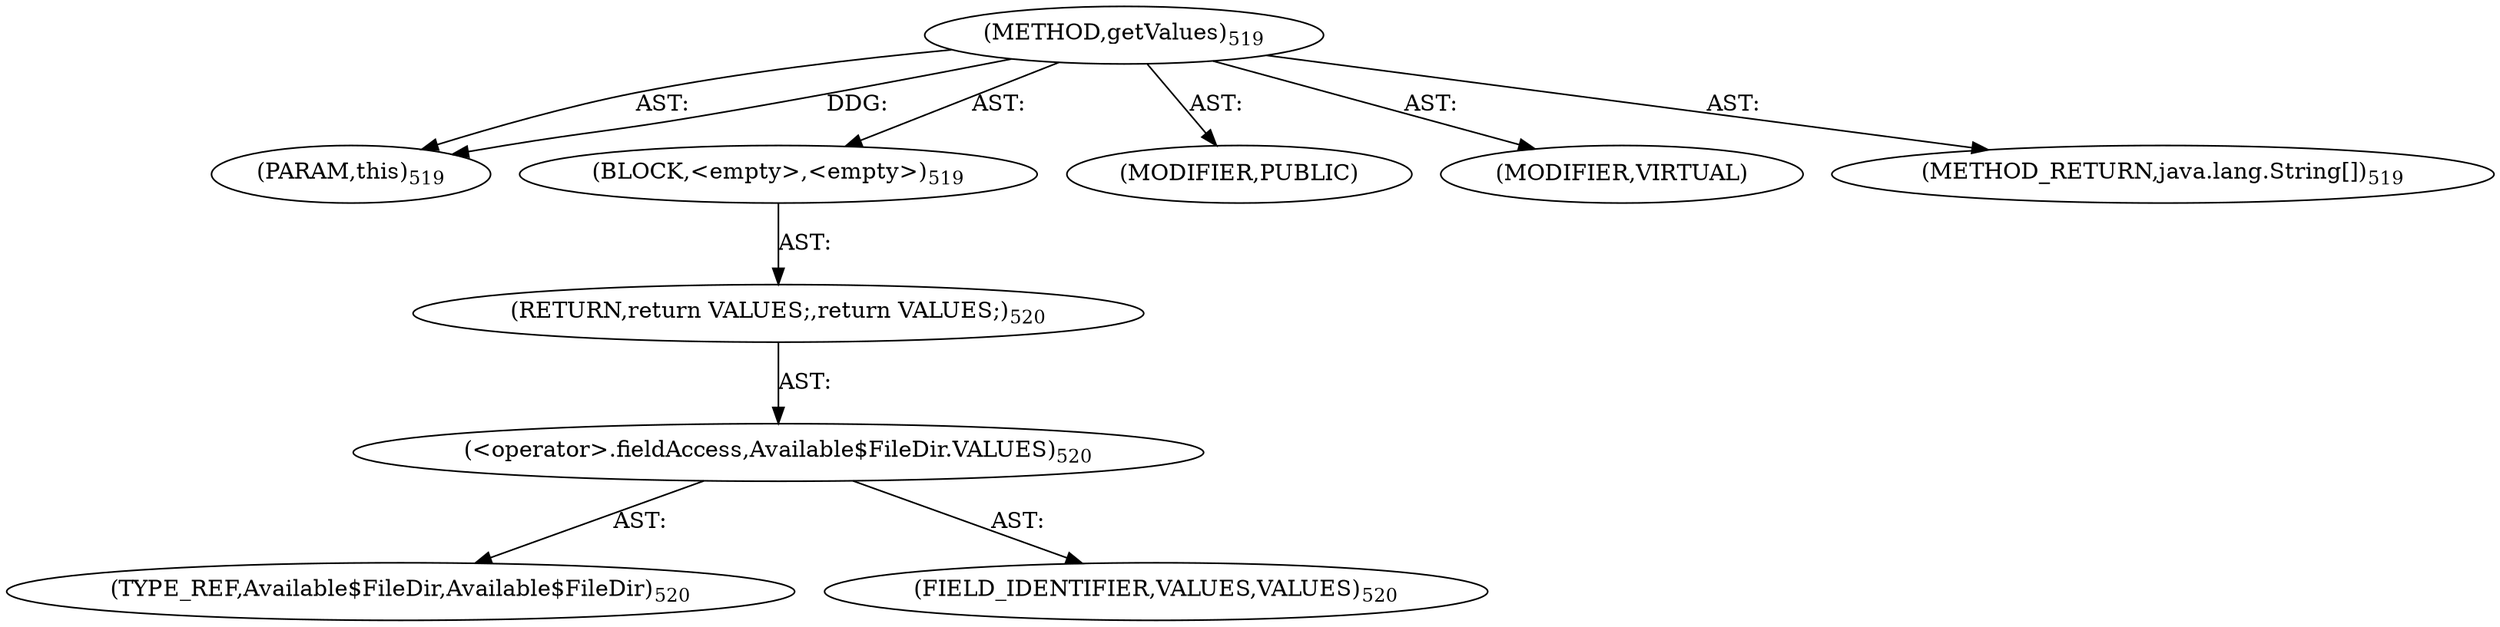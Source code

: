 digraph "getValues" {  
"111669149715" [label = <(METHOD,getValues)<SUB>519</SUB>> ]
"115964117028" [label = <(PARAM,this)<SUB>519</SUB>> ]
"25769803866" [label = <(BLOCK,&lt;empty&gt;,&lt;empty&gt;)<SUB>519</SUB>> ]
"146028888093" [label = <(RETURN,return VALUES;,return VALUES;)<SUB>520</SUB>> ]
"30064771427" [label = <(&lt;operator&gt;.fieldAccess,Available$FileDir.VALUES)<SUB>520</SUB>> ]
"180388626432" [label = <(TYPE_REF,Available$FileDir,Available$FileDir)<SUB>520</SUB>> ]
"55834574947" [label = <(FIELD_IDENTIFIER,VALUES,VALUES)<SUB>520</SUB>> ]
"133143986227" [label = <(MODIFIER,PUBLIC)> ]
"133143986228" [label = <(MODIFIER,VIRTUAL)> ]
"128849018899" [label = <(METHOD_RETURN,java.lang.String[])<SUB>519</SUB>> ]
  "111669149715" -> "115964117028"  [ label = "AST: "] 
  "111669149715" -> "25769803866"  [ label = "AST: "] 
  "111669149715" -> "133143986227"  [ label = "AST: "] 
  "111669149715" -> "133143986228"  [ label = "AST: "] 
  "111669149715" -> "128849018899"  [ label = "AST: "] 
  "25769803866" -> "146028888093"  [ label = "AST: "] 
  "146028888093" -> "30064771427"  [ label = "AST: "] 
  "30064771427" -> "180388626432"  [ label = "AST: "] 
  "30064771427" -> "55834574947"  [ label = "AST: "] 
  "111669149715" -> "115964117028"  [ label = "DDG: "] 
}
